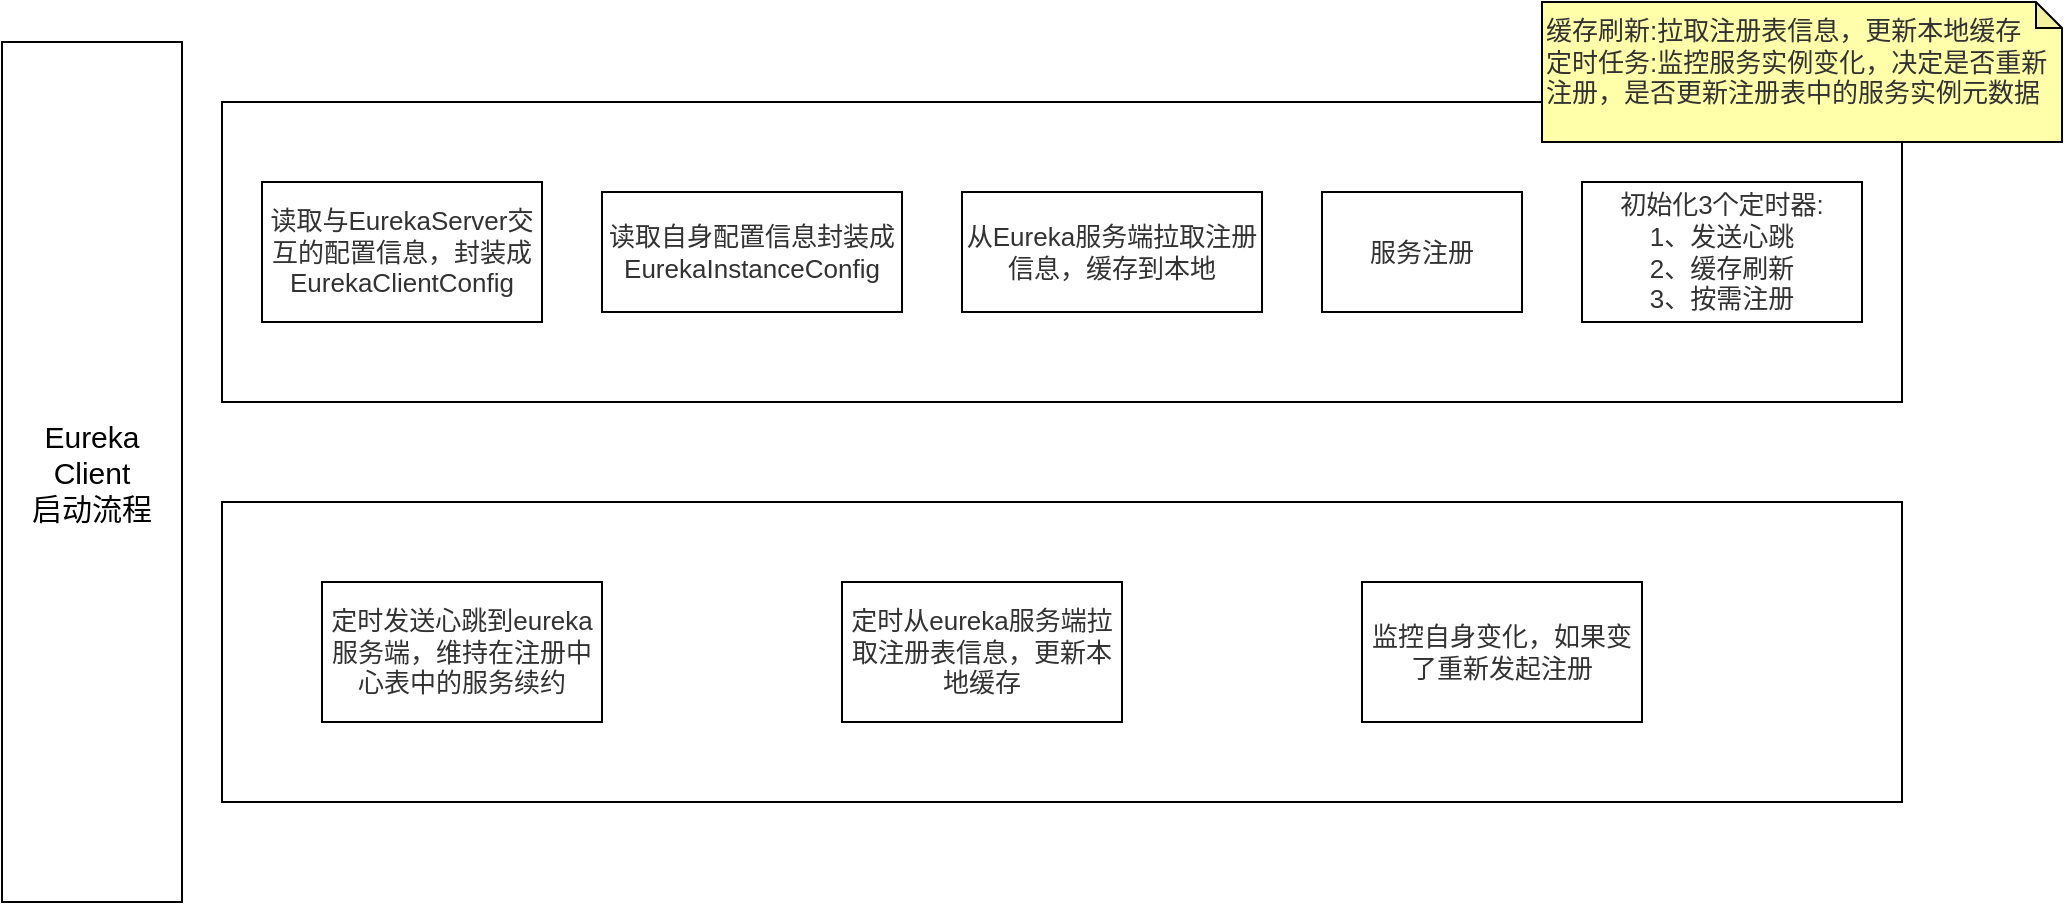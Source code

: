 <mxfile version="13.5.1" type="device" pages="2"><diagram id="RCjV3cq8hxiuv4Tc8wsi" name="Eureka"><mxGraphModel dx="876" dy="680" grid="1" gridSize="10" guides="1" tooltips="1" connect="1" arrows="1" fold="1" page="0" pageScale="1" pageWidth="827" pageHeight="1169" math="0" shadow="0"><root><mxCell id="0"/><mxCell id="1" parent="0"/><mxCell id="7XvzQHay4LGfLJDJYvtb-2" value="" style="rounded=0;whiteSpace=wrap;html=1;" vertex="1" parent="1"><mxGeometry x="160" y="100" width="840" height="150" as="geometry"/></mxCell><mxCell id="7XvzQHay4LGfLJDJYvtb-1" value="&lt;font style=&quot;font-size: 15px&quot;&gt;Eureka&lt;br&gt;Client&lt;br&gt;启动流程&lt;/font&gt;" style="rounded=0;whiteSpace=wrap;html=1;" vertex="1" parent="1"><mxGeometry x="50" y="70" width="90" height="430" as="geometry"/></mxCell><mxCell id="7XvzQHay4LGfLJDJYvtb-4" value="&lt;span style=&quot;color: rgb(50 , 50 , 50) ; font-size: 13px ; background-color: rgba(255 , 255 , 255 , 0.01)&quot;&gt;读取与EurekaServer交互的配置信息，封装成EurekaClientConfig&lt;/span&gt;" style="rounded=0;whiteSpace=wrap;html=1;" vertex="1" parent="1"><mxGeometry x="180" y="140" width="140" height="70" as="geometry"/></mxCell><mxCell id="7XvzQHay4LGfLJDJYvtb-5" value="&lt;span style=&quot;color: rgb(50 , 50 , 50) ; font-size: 13px ; background-color: rgba(255 , 255 , 255 , 0.01)&quot;&gt;读取自身配置信息封装成EurekaInstanceConfig&lt;/span&gt;" style="rounded=0;whiteSpace=wrap;html=1;" vertex="1" parent="1"><mxGeometry x="350" y="145" width="150" height="60" as="geometry"/></mxCell><mxCell id="7XvzQHay4LGfLJDJYvtb-6" value="&lt;span style=&quot;color: rgb(50 , 50 , 50) ; font-size: 13px ; background-color: rgba(255 , 255 , 255 , 0.01)&quot;&gt;从Eureka服务端拉取注册信息，缓存到本地&lt;/span&gt;" style="rounded=0;whiteSpace=wrap;html=1;" vertex="1" parent="1"><mxGeometry x="530" y="145" width="150" height="60" as="geometry"/></mxCell><mxCell id="7XvzQHay4LGfLJDJYvtb-7" value="&lt;span style=&quot;color: rgb(50 , 50 , 50) ; font-size: 13px ; background-color: rgba(255 , 255 , 255 , 0.01)&quot;&gt;服务注册&lt;/span&gt;" style="rounded=0;whiteSpace=wrap;html=1;" vertex="1" parent="1"><mxGeometry x="710" y="145" width="100" height="60" as="geometry"/></mxCell><mxCell id="7XvzQHay4LGfLJDJYvtb-8" value="&lt;span style=&quot;color: rgb(50 , 50 , 50) ; font-size: 13px ; background-color: rgba(255 , 255 , 255 , 0.01)&quot;&gt;初始化3个定时器:&lt;/span&gt;&lt;div style=&quot;resize: none ; outline: 0px ; font-size: 13px ; color: rgb(50 , 50 , 50)&quot;&gt;1、发送心跳&lt;/div&gt;&lt;div style=&quot;resize: none ; outline: 0px ; font-size: 13px ; color: rgb(50 , 50 , 50)&quot;&gt;2、缓存刷新&lt;/div&gt;&lt;div style=&quot;resize: none ; outline: 0px ; font-size: 13px ; color: rgb(50 , 50 , 50)&quot;&gt;3、按需注册&lt;/div&gt;" style="rounded=0;whiteSpace=wrap;html=1;" vertex="1" parent="1"><mxGeometry x="840" y="140" width="140" height="70" as="geometry"/></mxCell><mxCell id="7XvzQHay4LGfLJDJYvtb-9" value="" style="rounded=0;whiteSpace=wrap;html=1;" vertex="1" parent="1"><mxGeometry x="160" y="300" width="840" height="150" as="geometry"/></mxCell><mxCell id="7XvzQHay4LGfLJDJYvtb-10" value="&lt;span style=&quot;color: rgb(50 , 50 , 50) ; font-size: 13px ; background-color: rgba(255 , 255 , 255 , 0.01)&quot;&gt;定时发送心跳到eureka服务端，维持在注册中心表中的服务续约&lt;/span&gt;" style="rounded=0;whiteSpace=wrap;html=1;" vertex="1" parent="1"><mxGeometry x="210" y="340" width="140" height="70" as="geometry"/></mxCell><mxCell id="7XvzQHay4LGfLJDJYvtb-11" value="&lt;span style=&quot;color: rgb(50 , 50 , 50) ; font-size: 13px ; background-color: rgba(255 , 255 , 255 , 0.01)&quot;&gt;定时从eureka服务端拉取注册表信息，更新本地缓存&lt;/span&gt;" style="rounded=0;whiteSpace=wrap;html=1;" vertex="1" parent="1"><mxGeometry x="470" y="340" width="140" height="70" as="geometry"/></mxCell><mxCell id="7XvzQHay4LGfLJDJYvtb-12" value="&lt;span style=&quot;color: rgb(50 , 50 , 50) ; font-size: 13px ; background-color: rgba(255 , 255 , 255 , 0.01)&quot;&gt;监控自身变化，如果变了重新发起注册&lt;/span&gt;" style="rounded=0;whiteSpace=wrap;html=1;" vertex="1" parent="1"><mxGeometry x="730" y="340" width="140" height="70" as="geometry"/></mxCell><mxCell id="7XvzQHay4LGfLJDJYvtb-13" value="&lt;span style=&quot;color: rgb(50 , 50 , 50) ; background-color: rgba(255 , 255 , 255 , 0.01)&quot;&gt;缓存刷新:拉取注册表信息，更新本地缓存&lt;/span&gt;&lt;div style=&quot;resize: none ; outline: 0px ; color: rgb(50 , 50 , 50)&quot;&gt;定时任务:监控服务实例变化，决定是否重新注册，是否更新注册表中的服务实例元数据&lt;/div&gt;" style="shape=note;whiteSpace=wrap;html=1;backgroundOutline=1;darkOpacity=0.05;size=13;fillColor=#FFFFaa;align=left;verticalAlign=top;fontSize=13;" vertex="1" parent="1"><mxGeometry x="820" y="50" width="260" height="70" as="geometry"/></mxCell></root></mxGraphModel></diagram><diagram id="u2K5b6vtsfEw8Z-tOPyo" name="Gateway"><mxGraphModel dx="1276" dy="680" grid="1" gridSize="10" guides="1" tooltips="1" connect="1" arrows="1" fold="1" page="0" pageScale="1" pageWidth="827" pageHeight="1169" math="0" shadow="0"><root><mxCell id="vdZ31H5jx9AU-A92SPF9-0"/><mxCell id="vdZ31H5jx9AU-A92SPF9-1" parent="vdZ31H5jx9AU-A92SPF9-0"/><mxCell id="vdZ31H5jx9AU-A92SPF9-2" value="&lt;span style=&quot;color: rgb(50 , 50 , 50) ; font-size: 18px ; background-color: rgba(255 , 255 , 255 , 0.01)&quot;&gt;gateway源码启动流程&lt;/span&gt;" style="text;html=1;strokeColor=none;fillColor=none;align=center;verticalAlign=middle;whiteSpace=wrap;rounded=0;" vertex="1" parent="vdZ31H5jx9AU-A92SPF9-1"><mxGeometry x="240" y="30" width="280" height="50" as="geometry"/></mxCell><mxCell id="vdZ31H5jx9AU-A92SPF9-7" style="edgeStyle=orthogonalEdgeStyle;rounded=0;orthogonalLoop=1;jettySize=auto;html=1;exitX=0.25;exitY=1;exitDx=0;exitDy=0;entryX=0.5;entryY=0;entryDx=0;entryDy=0;" edge="1" parent="vdZ31H5jx9AU-A92SPF9-1" source="vdZ31H5jx9AU-A92SPF9-3" target="vdZ31H5jx9AU-A92SPF9-6"><mxGeometry relative="1" as="geometry"/></mxCell><mxCell id="vdZ31H5jx9AU-A92SPF9-8" value="&lt;div style=&quot;font-size: 13px&quot;&gt;&lt;font style=&quot;font-size: 13px&quot;&gt;负载均衡相关&lt;/font&gt;&lt;/div&gt;&lt;div style=&quot;font-size: 13px&quot;&gt;&lt;font style=&quot;font-size: 13px&quot;&gt;依赖配置信息&lt;/font&gt;&lt;/div&gt;" style="edgeLabel;html=1;align=center;verticalAlign=middle;resizable=0;points=[];" vertex="1" connectable="0" parent="vdZ31H5jx9AU-A92SPF9-7"><mxGeometry x="0.065" y="-1" relative="1" as="geometry"><mxPoint as="offset"/></mxGeometry></mxCell><mxCell id="vdZ31H5jx9AU-A92SPF9-11" style="edgeStyle=orthogonalEdgeStyle;rounded=0;orthogonalLoop=1;jettySize=auto;html=1;exitX=0.75;exitY=1;exitDx=0;exitDy=0;entryX=0.5;entryY=0;entryDx=0;entryDy=0;" edge="1" parent="vdZ31H5jx9AU-A92SPF9-1" source="vdZ31H5jx9AU-A92SPF9-3" target="vdZ31H5jx9AU-A92SPF9-9"><mxGeometry relative="1" as="geometry"><Array as="points"><mxPoint x="505" y="200"/></Array></mxGeometry></mxCell><mxCell id="vdZ31H5jx9AU-A92SPF9-12" value="&lt;font style=&quot;font-size: 13px&quot;&gt;网关的核心配置&lt;/font&gt;" style="edgeLabel;html=1;align=center;verticalAlign=middle;resizable=0;points=[];" vertex="1" connectable="0" parent="vdZ31H5jx9AU-A92SPF9-11"><mxGeometry x="0.147" y="2" relative="1" as="geometry"><mxPoint as="offset"/></mxGeometry></mxCell><mxCell id="vdZ31H5jx9AU-A92SPF9-3" value="&lt;span style=&quot;color: rgb(50 , 50 , 50) ; font-size: 13px ; background-color: rgba(255 , 255 , 255 , 0.01)&quot;&gt;spring-cloud-gateway-core.jar里的spring.factories文件里的&lt;/span&gt;&lt;div style=&quot;resize: none ; outline: 0px ; font-size: 13px ; color: rgb(50 , 50 , 50)&quot;&gt;EnableAutoConfiguration对应的&lt;/div&gt;&lt;div style=&quot;resize: none ; outline: 0px ; font-size: 13px ; color: rgb(50 , 50 , 50)&quot;&gt;GatewayAutoConfiguration&lt;/div&gt;" style="rounded=0;whiteSpace=wrap;html=1;align=left;" vertex="1" parent="vdZ31H5jx9AU-A92SPF9-1"><mxGeometry x="340" y="120" width="190" height="80" as="geometry"/></mxCell><mxCell id="vdZ31H5jx9AU-A92SPF9-5" style="edgeStyle=orthogonalEdgeStyle;rounded=0;orthogonalLoop=1;jettySize=auto;html=1;exitX=1;exitY=0.5;exitDx=0;exitDy=0;entryX=0;entryY=0.5;entryDx=0;entryDy=0;" edge="1" parent="vdZ31H5jx9AU-A92SPF9-1" source="vdZ31H5jx9AU-A92SPF9-4" target="vdZ31H5jx9AU-A92SPF9-3"><mxGeometry relative="1" as="geometry"/></mxCell><mxCell id="vdZ31H5jx9AU-A92SPF9-4" value="&lt;font style=&quot;font-size: 13px&quot;&gt;源码入口&lt;/font&gt;" style="ellipse;whiteSpace=wrap;html=1;aspect=fixed;" vertex="1" parent="vdZ31H5jx9AU-A92SPF9-1"><mxGeometry x="160" y="120" width="80" height="80" as="geometry"/></mxCell><mxCell id="vdZ31H5jx9AU-A92SPF9-14" style="edgeStyle=orthogonalEdgeStyle;rounded=0;orthogonalLoop=1;jettySize=auto;html=1;exitX=0.5;exitY=1;exitDx=0;exitDy=0;entryX=0.5;entryY=0;entryDx=0;entryDy=0;" edge="1" parent="vdZ31H5jx9AU-A92SPF9-1" source="vdZ31H5jx9AU-A92SPF9-6" target="vdZ31H5jx9AU-A92SPF9-13"><mxGeometry relative="1" as="geometry"/></mxCell><mxCell id="vdZ31H5jx9AU-A92SPF9-15" value="&lt;div style=&quot;font-size: 13px&quot;&gt;&lt;font style=&quot;font-size: 13px&quot;&gt;@Bean&lt;/font&gt;&lt;/div&gt;&lt;div style=&quot;font-size: 13px&quot;&gt;&lt;font style=&quot;font-size: 13px&quot;&gt;初始化路由负载均衡过滤器&lt;/font&gt;&lt;/div&gt;" style="edgeLabel;html=1;align=center;verticalAlign=middle;resizable=0;points=[];" vertex="1" connectable="0" parent="vdZ31H5jx9AU-A92SPF9-14"><mxGeometry x="-0.06" y="1" relative="1" as="geometry"><mxPoint as="offset"/></mxGeometry></mxCell><mxCell id="vdZ31H5jx9AU-A92SPF9-6" value="&lt;span style=&quot;color: rgb(50 , 50 , 50) ; font-size: 13px ; background-color: rgba(255 , 255 , 255 , 0.01)&quot;&gt;GatewayLoadBalancerClient&lt;/span&gt;&lt;div style=&quot;resize: none ; outline: 0px ; font-size: 13px ; color: rgb(50 , 50 , 50)&quot;&gt;AutoConfiguration&lt;/div&gt;" style="rounded=0;whiteSpace=wrap;html=1;" vertex="1" parent="vdZ31H5jx9AU-A92SPF9-1"><mxGeometry x="140" y="290" width="190" height="50" as="geometry"/></mxCell><mxCell id="vdZ31H5jx9AU-A92SPF9-18" style="edgeStyle=orthogonalEdgeStyle;rounded=0;orthogonalLoop=1;jettySize=auto;html=1;exitX=0.25;exitY=1;exitDx=0;exitDy=0;entryX=0.25;entryY=0;entryDx=0;entryDy=0;" edge="1" parent="vdZ31H5jx9AU-A92SPF9-1" source="vdZ31H5jx9AU-A92SPF9-9" target="vdZ31H5jx9AU-A92SPF9-16"><mxGeometry relative="1" as="geometry"/></mxCell><mxCell id="vdZ31H5jx9AU-A92SPF9-19" value="&lt;div style=&quot;font-size: 13px&quot;&gt;&lt;font style=&quot;font-size: 13px&quot;&gt;@Bean&lt;/font&gt;&lt;/div&gt;&lt;div style=&quot;font-size: 13px&quot;&gt;&lt;font style=&quot;font-size: 13px&quot;&gt;查找匹配到的Route并进行处理&lt;/font&gt;&lt;/div&gt;" style="edgeLabel;html=1;align=center;verticalAlign=middle;resizable=0;points=[];" vertex="1" connectable="0" parent="vdZ31H5jx9AU-A92SPF9-18"><mxGeometry x="-0.388" y="-21" relative="1" as="geometry"><mxPoint as="offset"/></mxGeometry></mxCell><mxCell id="vdZ31H5jx9AU-A92SPF9-20" style="edgeStyle=orthogonalEdgeStyle;rounded=0;orthogonalLoop=1;jettySize=auto;html=1;exitX=0.75;exitY=1;exitDx=0;exitDy=0;entryX=0.5;entryY=0;entryDx=0;entryDy=0;" edge="1" parent="vdZ31H5jx9AU-A92SPF9-1" source="vdZ31H5jx9AU-A92SPF9-9" target="vdZ31H5jx9AU-A92SPF9-17"><mxGeometry relative="1" as="geometry"/></mxCell><mxCell id="vdZ31H5jx9AU-A92SPF9-21" value="&lt;div style=&quot;font-size: 13px&quot;&gt;&lt;font style=&quot;font-size: 13px&quot;&gt;@Bean&lt;/font&gt;&lt;/div&gt;&lt;div style=&quot;font-size: 13px&quot;&gt;&lt;font style=&quot;font-size: 13px&quot;&gt;加载网关配置&lt;/font&gt;&lt;/div&gt;" style="edgeLabel;html=1;align=center;verticalAlign=middle;resizable=0;points=[];" vertex="1" connectable="0" parent="vdZ31H5jx9AU-A92SPF9-20"><mxGeometry x="0.101" y="2" relative="1" as="geometry"><mxPoint x="1" as="offset"/></mxGeometry></mxCell><mxCell id="vdZ31H5jx9AU-A92SPF9-23" style="edgeStyle=orthogonalEdgeStyle;rounded=0;orthogonalLoop=1;jettySize=auto;html=1;exitX=1;exitY=0.5;exitDx=0;exitDy=0;entryX=0.5;entryY=0;entryDx=0;entryDy=0;" edge="1" parent="vdZ31H5jx9AU-A92SPF9-1" source="vdZ31H5jx9AU-A92SPF9-9" target="vdZ31H5jx9AU-A92SPF9-22"><mxGeometry relative="1" as="geometry"/></mxCell><mxCell id="vdZ31H5jx9AU-A92SPF9-24" value="&lt;div style=&quot;font-size: 13px&quot;&gt;&lt;font style=&quot;font-size: 13px&quot;&gt;@Bean&lt;/font&gt;&lt;/div&gt;&lt;div style=&quot;font-size: 13px&quot;&gt;&lt;font style=&quot;font-size: 13px&quot;&gt;创建一个根据RouteDefinition转换的路由定位器&lt;/font&gt;&lt;/div&gt;" style="edgeLabel;html=1;align=center;verticalAlign=middle;resizable=0;points=[];" vertex="1" connectable="0" parent="vdZ31H5jx9AU-A92SPF9-23"><mxGeometry x="-0.083" y="2" relative="1" as="geometry"><mxPoint as="offset"/></mxGeometry></mxCell><mxCell id="vdZ31H5jx9AU-A92SPF9-9" value="&lt;span style=&quot;color: rgb(50 , 50 , 50) ; font-size: 13px ; background-color: rgba(255 , 255 , 255 , 0.01)&quot;&gt;GatewayLoadBalancerClient&lt;/span&gt;&lt;div style=&quot;resize: none ; outline: 0px ; font-size: 13px ; color: rgb(50 , 50 , 50)&quot;&gt;AutoConfiguration&lt;/div&gt;" style="rounded=0;whiteSpace=wrap;html=1;" vertex="1" parent="vdZ31H5jx9AU-A92SPF9-1"><mxGeometry x="410" y="290" width="190" height="50" as="geometry"/></mxCell><mxCell id="vdZ31H5jx9AU-A92SPF9-26" style="edgeStyle=orthogonalEdgeStyle;rounded=0;orthogonalLoop=1;jettySize=auto;html=1;exitX=0;exitY=0.5;exitDx=0;exitDy=0;entryX=0.5;entryY=1;entryDx=0;entryDy=0;dashed=1;" edge="1" parent="vdZ31H5jx9AU-A92SPF9-1" source="vdZ31H5jx9AU-A92SPF9-13" target="vdZ31H5jx9AU-A92SPF9-25"><mxGeometry relative="1" as="geometry"/></mxCell><mxCell id="vdZ31H5jx9AU-A92SPF9-27" value="&lt;font style=&quot;font-size: 13px&quot;&gt;实现全局过滤器接口&lt;/font&gt;" style="edgeLabel;html=1;align=center;verticalAlign=middle;resizable=0;points=[];" vertex="1" connectable="0" parent="vdZ31H5jx9AU-A92SPF9-26"><mxGeometry x="0.067" y="1" relative="1" as="geometry"><mxPoint as="offset"/></mxGeometry></mxCell><mxCell id="vdZ31H5jx9AU-A92SPF9-13" value="&lt;span style=&quot;color: rgb(50 , 50 , 50) ; font-size: 13px ; background-color: rgba(255 , 255 , 255 , 0.01)&quot;&gt;LoadBalancerClientFilter&lt;/span&gt;" style="rounded=0;whiteSpace=wrap;html=1;" vertex="1" parent="vdZ31H5jx9AU-A92SPF9-1"><mxGeometry x="140" y="440" width="190" height="50" as="geometry"/></mxCell><mxCell id="vdZ31H5jx9AU-A92SPF9-16" value="&lt;span style=&quot;color: rgb(50 , 50 , 50) ; font-size: 13px ; background-color: rgba(255 , 255 , 255 , 0.01)&quot;&gt;LoadBalancerClientFilter&lt;/span&gt;" style="rounded=0;whiteSpace=wrap;html=1;" vertex="1" parent="vdZ31H5jx9AU-A92SPF9-1"><mxGeometry x="350" y="440" width="190" height="50" as="geometry"/></mxCell><mxCell id="vdZ31H5jx9AU-A92SPF9-17" value="&lt;span style=&quot;color: rgb(50 , 50 , 50) ; font-size: 13px ; background-color: rgba(255 , 255 , 255 , 0.01)&quot;&gt;LoadBalancerClientFilter&lt;/span&gt;" style="rounded=0;whiteSpace=wrap;html=1;" vertex="1" parent="vdZ31H5jx9AU-A92SPF9-1"><mxGeometry x="560" y="440" width="190" height="50" as="geometry"/></mxCell><mxCell id="vdZ31H5jx9AU-A92SPF9-22" value="&lt;span style=&quot;color: rgb(50 , 50 , 50) ; font-size: 13px ; background-color: rgba(255 , 255 , 255 , 0.01)&quot;&gt;RouteDefinitionRouteLocator&lt;/span&gt;" style="rounded=0;whiteSpace=wrap;html=1;" vertex="1" parent="vdZ31H5jx9AU-A92SPF9-1"><mxGeometry x="860" y="440" width="190" height="50" as="geometry"/></mxCell><mxCell id="vdZ31H5jx9AU-A92SPF9-25" value="&lt;span style=&quot;color: rgb(50 , 50 , 50) ; font-size: 13px ; background-color: rgba(255 , 255 , 255 , 0.01)&quot;&gt;GlobalFilter&lt;/span&gt;" style="rounded=0;whiteSpace=wrap;html=1;" vertex="1" parent="vdZ31H5jx9AU-A92SPF9-1"><mxGeometry x="-50" y="360" width="130" height="50" as="geometry"/></mxCell></root></mxGraphModel></diagram></mxfile>